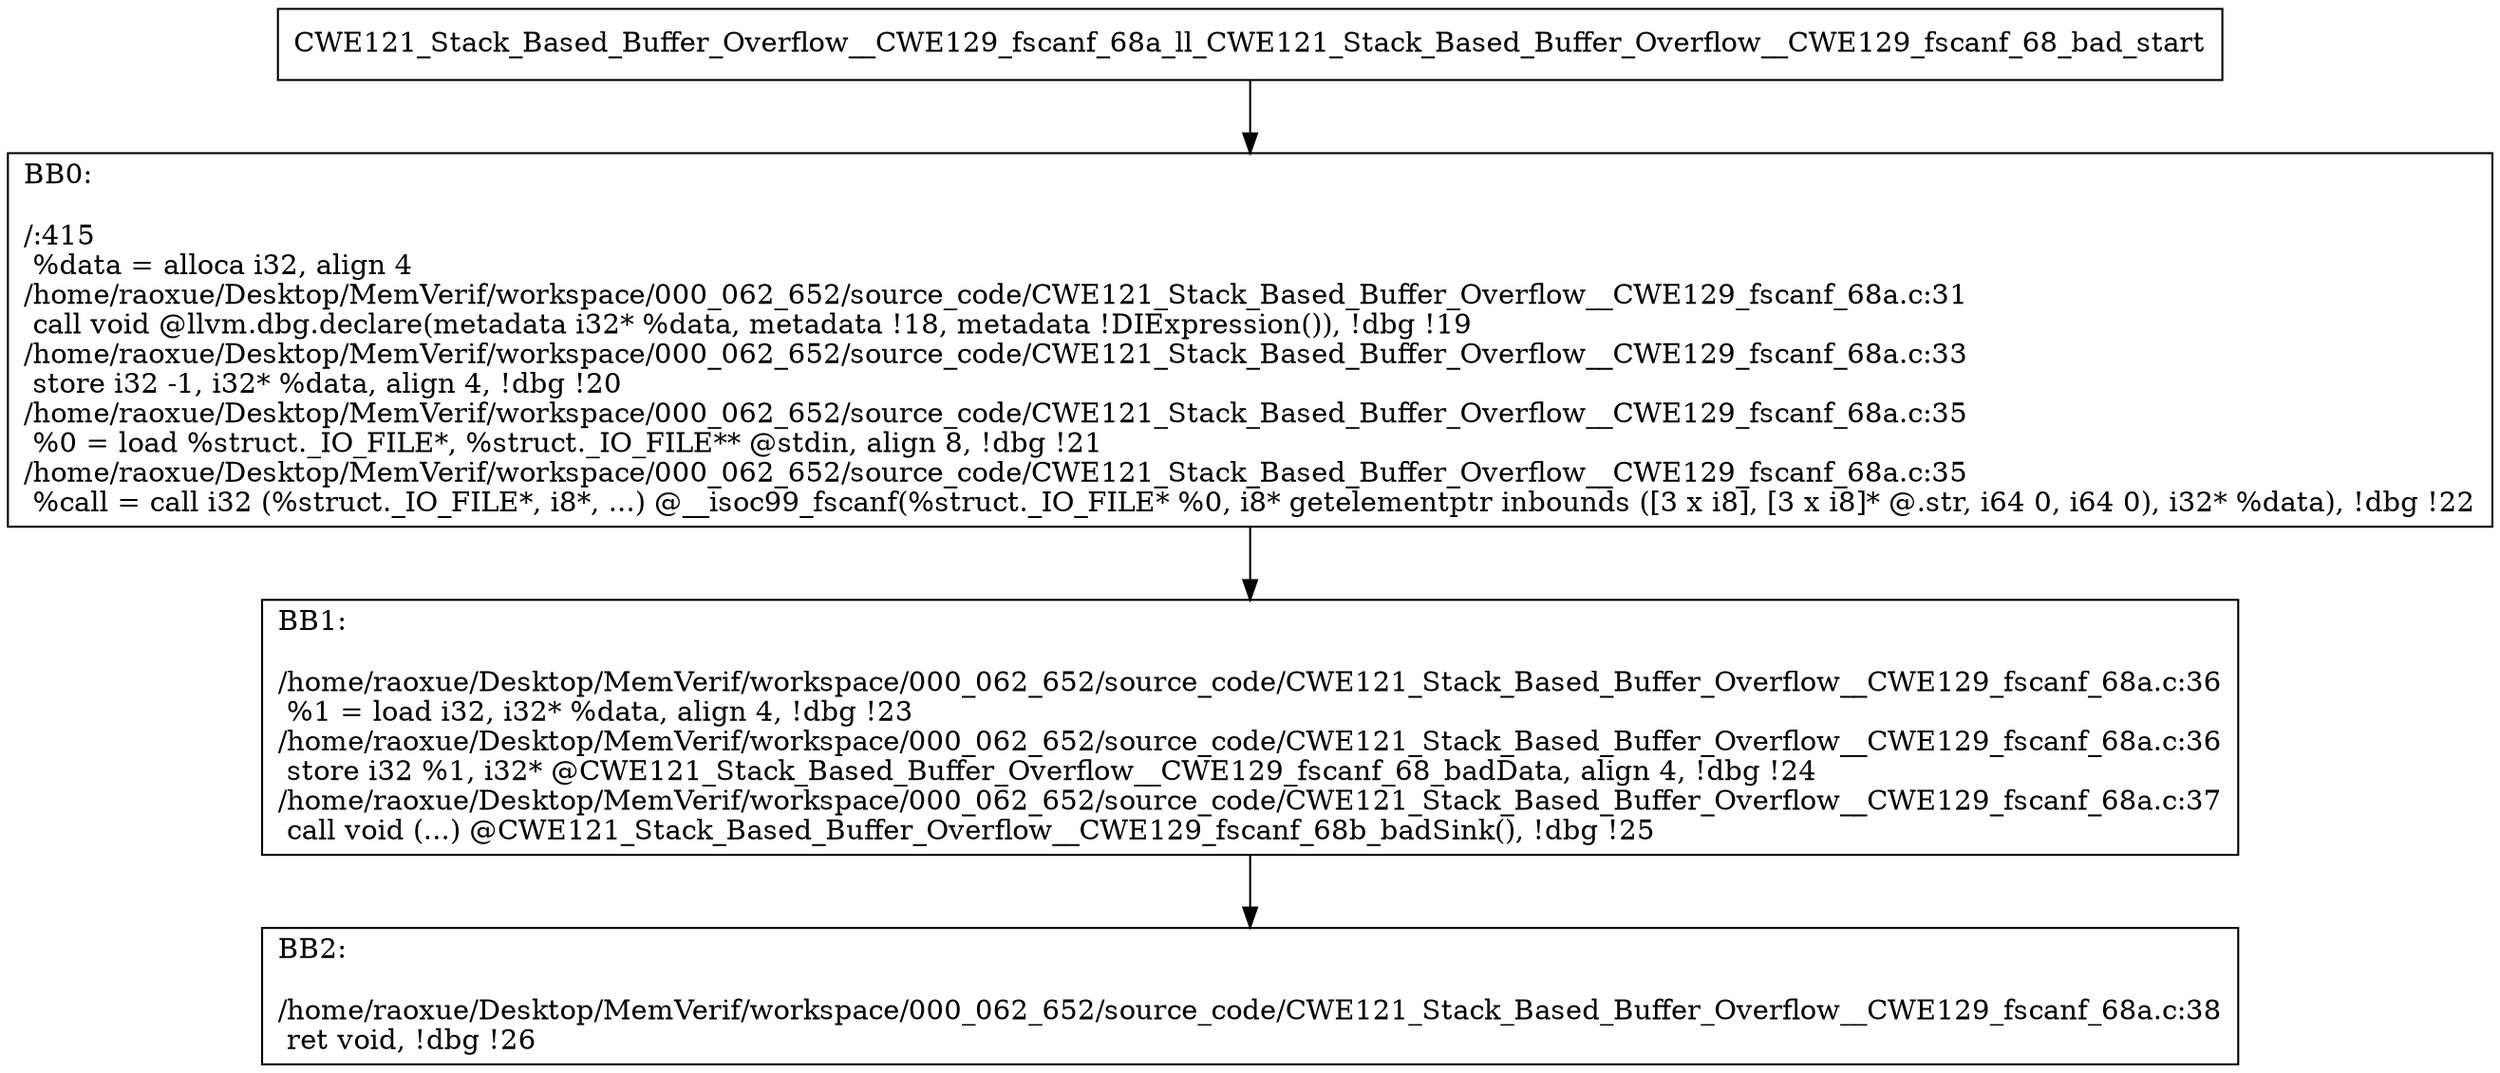 digraph "CFG for'CWE121_Stack_Based_Buffer_Overflow__CWE129_fscanf_68a_ll_CWE121_Stack_Based_Buffer_Overflow__CWE129_fscanf_68_bad' function" {
	BBCWE121_Stack_Based_Buffer_Overflow__CWE129_fscanf_68a_ll_CWE121_Stack_Based_Buffer_Overflow__CWE129_fscanf_68_bad_start[shape=record,label="{CWE121_Stack_Based_Buffer_Overflow__CWE129_fscanf_68a_ll_CWE121_Stack_Based_Buffer_Overflow__CWE129_fscanf_68_bad_start}"];
	BBCWE121_Stack_Based_Buffer_Overflow__CWE129_fscanf_68a_ll_CWE121_Stack_Based_Buffer_Overflow__CWE129_fscanf_68_bad_start-> CWE121_Stack_Based_Buffer_Overflow__CWE129_fscanf_68a_ll_CWE121_Stack_Based_Buffer_Overflow__CWE129_fscanf_68_badBB0;
	CWE121_Stack_Based_Buffer_Overflow__CWE129_fscanf_68a_ll_CWE121_Stack_Based_Buffer_Overflow__CWE129_fscanf_68_badBB0 [shape=record, label="{BB0:\l\l/:415\l
  %data = alloca i32, align 4\l
/home/raoxue/Desktop/MemVerif/workspace/000_062_652/source_code/CWE121_Stack_Based_Buffer_Overflow__CWE129_fscanf_68a.c:31\l
  call void @llvm.dbg.declare(metadata i32* %data, metadata !18, metadata !DIExpression()), !dbg !19\l
/home/raoxue/Desktop/MemVerif/workspace/000_062_652/source_code/CWE121_Stack_Based_Buffer_Overflow__CWE129_fscanf_68a.c:33\l
  store i32 -1, i32* %data, align 4, !dbg !20\l
/home/raoxue/Desktop/MemVerif/workspace/000_062_652/source_code/CWE121_Stack_Based_Buffer_Overflow__CWE129_fscanf_68a.c:35\l
  %0 = load %struct._IO_FILE*, %struct._IO_FILE** @stdin, align 8, !dbg !21\l
/home/raoxue/Desktop/MemVerif/workspace/000_062_652/source_code/CWE121_Stack_Based_Buffer_Overflow__CWE129_fscanf_68a.c:35\l
  %call = call i32 (%struct._IO_FILE*, i8*, ...) @__isoc99_fscanf(%struct._IO_FILE* %0, i8* getelementptr inbounds ([3 x i8], [3 x i8]* @.str, i64 0, i64 0), i32* %data), !dbg !22\l
}"];
	CWE121_Stack_Based_Buffer_Overflow__CWE129_fscanf_68a_ll_CWE121_Stack_Based_Buffer_Overflow__CWE129_fscanf_68_badBB0-> CWE121_Stack_Based_Buffer_Overflow__CWE129_fscanf_68a_ll_CWE121_Stack_Based_Buffer_Overflow__CWE129_fscanf_68_badBB1;
	CWE121_Stack_Based_Buffer_Overflow__CWE129_fscanf_68a_ll_CWE121_Stack_Based_Buffer_Overflow__CWE129_fscanf_68_badBB1 [shape=record, label="{BB1:\l\l/home/raoxue/Desktop/MemVerif/workspace/000_062_652/source_code/CWE121_Stack_Based_Buffer_Overflow__CWE129_fscanf_68a.c:36\l
  %1 = load i32, i32* %data, align 4, !dbg !23\l
/home/raoxue/Desktop/MemVerif/workspace/000_062_652/source_code/CWE121_Stack_Based_Buffer_Overflow__CWE129_fscanf_68a.c:36\l
  store i32 %1, i32* @CWE121_Stack_Based_Buffer_Overflow__CWE129_fscanf_68_badData, align 4, !dbg !24\l
/home/raoxue/Desktop/MemVerif/workspace/000_062_652/source_code/CWE121_Stack_Based_Buffer_Overflow__CWE129_fscanf_68a.c:37\l
  call void (...) @CWE121_Stack_Based_Buffer_Overflow__CWE129_fscanf_68b_badSink(), !dbg !25\l
}"];
	CWE121_Stack_Based_Buffer_Overflow__CWE129_fscanf_68a_ll_CWE121_Stack_Based_Buffer_Overflow__CWE129_fscanf_68_badBB1-> CWE121_Stack_Based_Buffer_Overflow__CWE129_fscanf_68a_ll_CWE121_Stack_Based_Buffer_Overflow__CWE129_fscanf_68_badBB2;
	CWE121_Stack_Based_Buffer_Overflow__CWE129_fscanf_68a_ll_CWE121_Stack_Based_Buffer_Overflow__CWE129_fscanf_68_badBB2 [shape=record, label="{BB2:\l\l/home/raoxue/Desktop/MemVerif/workspace/000_062_652/source_code/CWE121_Stack_Based_Buffer_Overflow__CWE129_fscanf_68a.c:38\l
  ret void, !dbg !26\l
}"];
}
